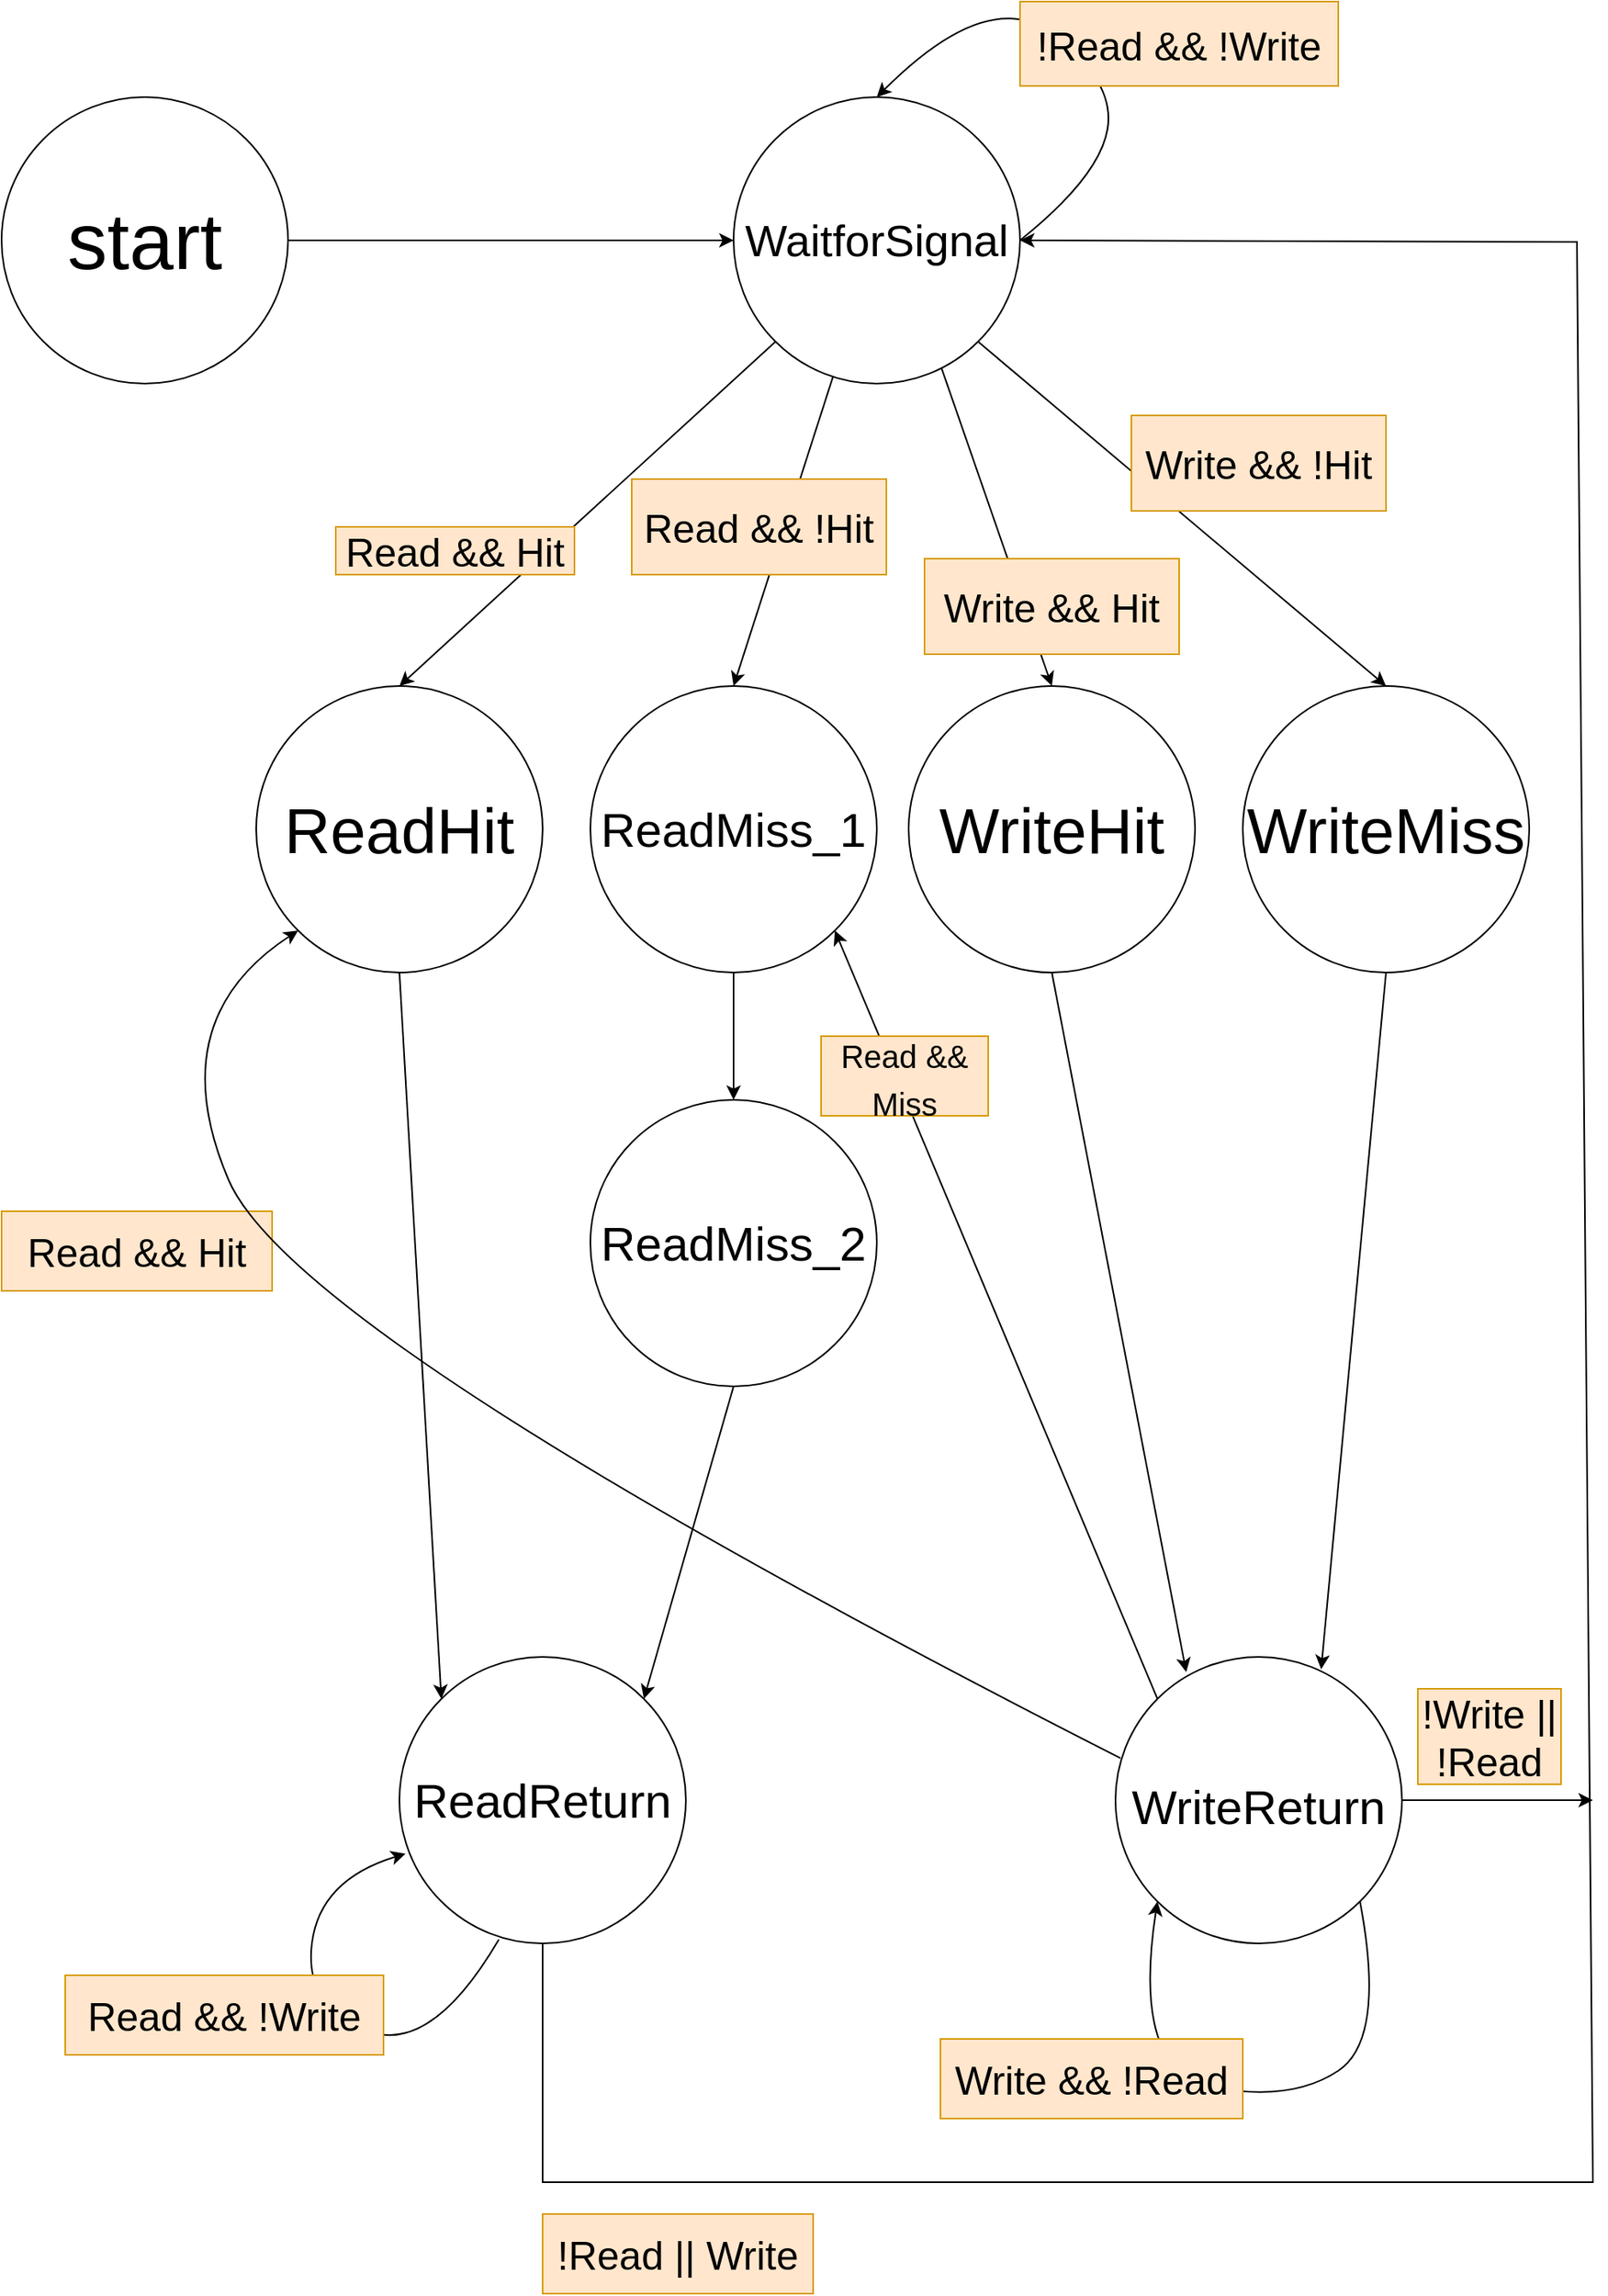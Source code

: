 <mxfile version="10.7.1" type="device"><diagram id="45UV3ZFN2gS-dZp7TsJQ" name="第 1 页"><mxGraphModel dx="3367" dy="2110" grid="1" gridSize="10" guides="1" tooltips="1" connect="1" arrows="1" fold="1" page="1" pageScale="1" pageWidth="4681" pageHeight="3300" math="0" shadow="0"><root><mxCell id="0"/><mxCell id="1" parent="0"/><mxCell id="IOW5WWryKvBe7l_PgiOM-1" value="&lt;font style=&quot;font-size: 50px&quot;&gt;start&lt;/font&gt;" style="ellipse;whiteSpace=wrap;html=1;aspect=fixed;" parent="1" vertex="1"><mxGeometry x="820" y="480" width="180" height="180" as="geometry"/></mxCell><mxCell id="IOW5WWryKvBe7l_PgiOM-3" value="&lt;font style=&quot;font-size: 28px;&quot;&gt;WaitforSignal&lt;/font&gt;" style="ellipse;whiteSpace=wrap;html=1;aspect=fixed;fontSize=28;" parent="1" vertex="1"><mxGeometry x="1280" y="480" width="180" height="180" as="geometry"/></mxCell><mxCell id="IOW5WWryKvBe7l_PgiOM-4" value="&lt;font style=&quot;font-size: 40px&quot;&gt;ReadHit&lt;/font&gt;" style="ellipse;whiteSpace=wrap;html=1;aspect=fixed;" parent="1" vertex="1"><mxGeometry x="980" y="850" width="180" height="180" as="geometry"/></mxCell><mxCell id="IOW5WWryKvBe7l_PgiOM-5" value="&lt;font style=&quot;font-size: 30px&quot;&gt;ReadMiss_1&lt;/font&gt;" style="ellipse;whiteSpace=wrap;html=1;aspect=fixed;" parent="1" vertex="1"><mxGeometry x="1190" y="850" width="180" height="180" as="geometry"/></mxCell><mxCell id="IOW5WWryKvBe7l_PgiOM-6" value="&lt;font style=&quot;font-size: 40px&quot;&gt;WriteHit&lt;/font&gt;" style="ellipse;whiteSpace=wrap;html=1;aspect=fixed;" parent="1" vertex="1"><mxGeometry x="1390" y="850" width="180" height="180" as="geometry"/></mxCell><mxCell id="IOW5WWryKvBe7l_PgiOM-7" value="&lt;span style=&quot;font-size: 40px&quot;&gt;WriteMiss&lt;/span&gt;" style="ellipse;whiteSpace=wrap;html=1;aspect=fixed;" parent="1" vertex="1"><mxGeometry x="1600" y="850" width="180" height="180" as="geometry"/></mxCell><mxCell id="IOW5WWryKvBe7l_PgiOM-8" value="&lt;font style=&quot;font-size: 30px&quot;&gt;ReadMiss_2&lt;/font&gt;" style="ellipse;whiteSpace=wrap;html=1;aspect=fixed;" parent="1" vertex="1"><mxGeometry x="1190" y="1110" width="180" height="180" as="geometry"/></mxCell><mxCell id="IOW5WWryKvBe7l_PgiOM-9" value="" style="endArrow=classic;html=1;entryX=0;entryY=0.5;entryDx=0;entryDy=0;exitX=1;exitY=0.5;exitDx=0;exitDy=0;" parent="1" source="IOW5WWryKvBe7l_PgiOM-1" target="IOW5WWryKvBe7l_PgiOM-3" edge="1"><mxGeometry width="50" height="50" relative="1" as="geometry"><mxPoint x="890" y="1330" as="sourcePoint"/><mxPoint x="940" y="1280" as="targetPoint"/></mxGeometry></mxCell><mxCell id="IOW5WWryKvBe7l_PgiOM-10" value="" style="endArrow=classic;html=1;fontSize=28;entryX=0.5;entryY=0;entryDx=0;entryDy=0;exitX=0;exitY=1;exitDx=0;exitDy=0;" parent="1" source="IOW5WWryKvBe7l_PgiOM-3" target="IOW5WWryKvBe7l_PgiOM-4" edge="1"><mxGeometry width="50" height="50" relative="1" as="geometry"><mxPoint x="890" y="1330" as="sourcePoint"/><mxPoint x="940" y="1280" as="targetPoint"/></mxGeometry></mxCell><mxCell id="IOW5WWryKvBe7l_PgiOM-11" value="" style="endArrow=classic;html=1;fontSize=28;entryX=0.5;entryY=0;entryDx=0;entryDy=0;" parent="1" source="IOW5WWryKvBe7l_PgiOM-3" target="IOW5WWryKvBe7l_PgiOM-5" edge="1"><mxGeometry width="50" height="50" relative="1" as="geometry"><mxPoint x="890" y="1330" as="sourcePoint"/><mxPoint x="940" y="1280" as="targetPoint"/></mxGeometry></mxCell><mxCell id="IOW5WWryKvBe7l_PgiOM-12" value="" style="endArrow=classic;html=1;fontSize=28;entryX=0.5;entryY=0;entryDx=0;entryDy=0;exitX=0.726;exitY=0.946;exitDx=0;exitDy=0;exitPerimeter=0;" parent="1" source="IOW5WWryKvBe7l_PgiOM-3" target="IOW5WWryKvBe7l_PgiOM-6" edge="1"><mxGeometry width="50" height="50" relative="1" as="geometry"><mxPoint x="890" y="1330" as="sourcePoint"/><mxPoint x="940" y="1280" as="targetPoint"/></mxGeometry></mxCell><mxCell id="IOW5WWryKvBe7l_PgiOM-13" value="" style="endArrow=classic;html=1;fontSize=28;entryX=0.5;entryY=0;entryDx=0;entryDy=0;exitX=1;exitY=1;exitDx=0;exitDy=0;" parent="1" source="IOW5WWryKvBe7l_PgiOM-3" target="IOW5WWryKvBe7l_PgiOM-7" edge="1"><mxGeometry width="50" height="50" relative="1" as="geometry"><mxPoint x="890" y="1330" as="sourcePoint"/><mxPoint x="940" y="1280" as="targetPoint"/></mxGeometry></mxCell><mxCell id="IOW5WWryKvBe7l_PgiOM-14" value="" style="endArrow=classic;html=1;fontSize=28;entryX=0.5;entryY=0;entryDx=0;entryDy=0;exitX=0.5;exitY=1;exitDx=0;exitDy=0;jumpStyle=arc;jumpSize=10;" parent="1" source="IOW5WWryKvBe7l_PgiOM-5" target="IOW5WWryKvBe7l_PgiOM-8" edge="1"><mxGeometry width="50" height="50" relative="1" as="geometry"><mxPoint x="890" y="1360" as="sourcePoint"/><mxPoint x="940" y="1310" as="targetPoint"/></mxGeometry></mxCell><mxCell id="IOW5WWryKvBe7l_PgiOM-16" value="&lt;font style=&quot;font-size: 30px&quot;&gt;WriteReturn&lt;/font&gt;" style="ellipse;whiteSpace=wrap;html=1;aspect=fixed;fontSize=40;" parent="1" vertex="1"><mxGeometry x="1520" y="1460" width="180" height="180" as="geometry"/></mxCell><mxCell id="IOW5WWryKvBe7l_PgiOM-19" value="" style="endArrow=classic;html=1;fontSize=40;entryX=0.247;entryY=0.053;entryDx=0;entryDy=0;entryPerimeter=0;exitX=0.5;exitY=1;exitDx=0;exitDy=0;" parent="1" source="IOW5WWryKvBe7l_PgiOM-6" target="IOW5WWryKvBe7l_PgiOM-16" edge="1"><mxGeometry width="50" height="50" relative="1" as="geometry"><mxPoint x="890" y="1780" as="sourcePoint"/><mxPoint x="940" y="1730" as="targetPoint"/></mxGeometry></mxCell><mxCell id="IOW5WWryKvBe7l_PgiOM-20" value="" style="endArrow=classic;html=1;fontSize=40;entryX=0.718;entryY=0.043;entryDx=0;entryDy=0;exitX=0.5;exitY=1;exitDx=0;exitDy=0;entryPerimeter=0;" parent="1" source="IOW5WWryKvBe7l_PgiOM-7" target="IOW5WWryKvBe7l_PgiOM-16" edge="1"><mxGeometry width="50" height="50" relative="1" as="geometry"><mxPoint x="890" y="1780" as="sourcePoint"/><mxPoint x="940" y="1730" as="targetPoint"/></mxGeometry></mxCell><mxCell id="IOW5WWryKvBe7l_PgiOM-23" value="" style="endArrow=classic;html=1;fontSize=40;entryX=0;entryY=1;entryDx=0;entryDy=0;exitX=1;exitY=1;exitDx=0;exitDy=0;curved=1;" parent="1" source="IOW5WWryKvBe7l_PgiOM-16" target="IOW5WWryKvBe7l_PgiOM-16" edge="1"><mxGeometry width="50" height="50" relative="1" as="geometry"><mxPoint x="1420" y="1798" as="sourcePoint"/><mxPoint x="870" y="1730" as="targetPoint"/><Array as="points"><mxPoint x="1690" y="1700"/><mxPoint x="1630" y="1740"/><mxPoint x="1530" y="1720"/></Array></mxGeometry></mxCell><mxCell id="IOW5WWryKvBe7l_PgiOM-24" value="" style="endArrow=classic;html=1;fontSize=40;entryX=0.5;entryY=0;entryDx=0;entryDy=0;exitX=1;exitY=0.5;exitDx=0;exitDy=0;strokeColor=#000000;curved=1;" parent="1" source="IOW5WWryKvBe7l_PgiOM-3" target="IOW5WWryKvBe7l_PgiOM-3" edge="1"><mxGeometry width="50" height="50" relative="1" as="geometry"><mxPoint x="1440" y="153.6" as="sourcePoint"/><mxPoint x="870" y="1800" as="targetPoint"/><Array as="points"><mxPoint x="1510" y="530"/><mxPoint x="1520" y="470"/><mxPoint x="1440" y="410"/></Array></mxGeometry></mxCell><mxCell id="IOW5WWryKvBe7l_PgiOM-27" value="Read &amp;amp;&amp;amp; Hit" style="text;html=1;strokeColor=#d79b00;fillColor=#ffe6cc;align=center;verticalAlign=middle;whiteSpace=wrap;rounded=0;fontSize=25;" parent="1" vertex="1"><mxGeometry x="1030" y="750" width="150" height="30" as="geometry"/></mxCell><mxCell id="IOW5WWryKvBe7l_PgiOM-29" value="Read &amp;amp;&amp;amp; !Hit" style="text;html=1;strokeColor=#d79b00;fillColor=#ffe6cc;align=center;verticalAlign=middle;whiteSpace=wrap;rounded=0;fontSize=25;" parent="1" vertex="1"><mxGeometry x="1216" y="720" width="160" height="60" as="geometry"/></mxCell><mxCell id="IOW5WWryKvBe7l_PgiOM-31" value="Write &amp;amp;&amp;amp; Hit" style="text;html=1;strokeColor=#d79b00;fillColor=#ffe6cc;align=center;verticalAlign=middle;whiteSpace=wrap;rounded=0;fontSize=25;" parent="1" vertex="1"><mxGeometry x="1400" y="770" width="160" height="60" as="geometry"/></mxCell><mxCell id="IOW5WWryKvBe7l_PgiOM-32" value="Write &amp;amp;&amp;amp; !Hit" style="text;html=1;strokeColor=#d79b00;fillColor=#ffe6cc;align=center;verticalAlign=middle;whiteSpace=wrap;rounded=0;fontSize=25;" parent="1" vertex="1"><mxGeometry x="1530" y="680" width="160" height="60" as="geometry"/></mxCell><mxCell id="IOW5WWryKvBe7l_PgiOM-33" value="Write &amp;amp;&amp;amp; !Read" style="text;html=1;strokeColor=#d79b00;fillColor=#ffe6cc;align=center;verticalAlign=middle;whiteSpace=wrap;rounded=0;fontSize=25;" parent="1" vertex="1"><mxGeometry x="1410" y="1700" width="190" height="50" as="geometry"/></mxCell><mxCell id="IOW5WWryKvBe7l_PgiOM-34" value="!Read &amp;amp;&amp;amp; !Write" style="text;html=1;strokeColor=#d79b00;fillColor=#ffe6cc;align=center;verticalAlign=middle;whiteSpace=wrap;rounded=0;fontSize=25;" parent="1" vertex="1"><mxGeometry x="1460" y="420" width="200" height="53" as="geometry"/></mxCell><mxCell id="bkEeINQ6qO6r-I5LVu3h-5" value="&lt;font style=&quot;font-size: 30px&quot;&gt;ReadReturn&lt;/font&gt;" style="ellipse;whiteSpace=wrap;html=1;aspect=fixed;" parent="1" vertex="1"><mxGeometry x="1070" y="1460" width="180" height="180" as="geometry"/></mxCell><mxCell id="bkEeINQ6qO6r-I5LVu3h-6" value="" style="endArrow=classic;html=1;entryX=0;entryY=0;entryDx=0;entryDy=0;exitX=0.5;exitY=1;exitDx=0;exitDy=0;" parent="1" source="IOW5WWryKvBe7l_PgiOM-4" target="bkEeINQ6qO6r-I5LVu3h-5" edge="1"><mxGeometry width="50" height="50" relative="1" as="geometry"><mxPoint x="820" y="1820" as="sourcePoint"/><mxPoint x="870" y="1770" as="targetPoint"/></mxGeometry></mxCell><mxCell id="bkEeINQ6qO6r-I5LVu3h-7" value="" style="endArrow=classic;html=1;entryX=1;entryY=0;entryDx=0;entryDy=0;exitX=0.5;exitY=1;exitDx=0;exitDy=0;" parent="1" source="IOW5WWryKvBe7l_PgiOM-8" target="bkEeINQ6qO6r-I5LVu3h-5" edge="1"><mxGeometry width="50" height="50" relative="1" as="geometry"><mxPoint x="820" y="1820" as="sourcePoint"/><mxPoint x="870" y="1770" as="targetPoint"/></mxGeometry></mxCell><mxCell id="bkEeINQ6qO6r-I5LVu3h-8" value="" style="endArrow=classic;html=1;exitX=0.5;exitY=1;exitDx=0;exitDy=0;rounded=0;entryX=1;entryY=0.5;entryDx=0;entryDy=0;" parent="1" source="bkEeINQ6qO6r-I5LVu3h-5" edge="1" target="IOW5WWryKvBe7l_PgiOM-3"><mxGeometry width="50" height="50" relative="1" as="geometry"><mxPoint x="820" y="1820" as="sourcePoint"/><mxPoint x="1820" y="1550" as="targetPoint"/><Array as="points"><mxPoint x="1160" y="1790"/><mxPoint x="1820" y="1790"/><mxPoint x="1810" y="571"/></Array></mxGeometry></mxCell><mxCell id="bkEeINQ6qO6r-I5LVu3h-9" value="" style="endArrow=classic;html=1;fontSize=40;exitX=1;exitY=1;exitDx=0;exitDy=0;curved=1;entryX=0.021;entryY=0.687;entryDx=0;entryDy=0;entryPerimeter=0;" parent="1" target="bkEeINQ6qO6r-I5LVu3h-5" edge="1"><mxGeometry width="50" height="50" relative="1" as="geometry"><mxPoint x="1132.5" y="1637.5" as="sourcePoint"/><mxPoint x="1080" y="1580" as="targetPoint"/><Array as="points"><mxPoint x="1090" y="1710"/><mxPoint x="1010" y="1680"/><mxPoint x="1020" y="1600"/></Array></mxGeometry></mxCell><mxCell id="bkEeINQ6qO6r-I5LVu3h-10" value="Read &amp;amp;&amp;amp; !Write" style="text;html=1;strokeColor=#d79b00;fillColor=#ffe6cc;align=center;verticalAlign=middle;whiteSpace=wrap;rounded=0;fontSize=25;" parent="1" vertex="1"><mxGeometry x="860" y="1660" width="200" height="50" as="geometry"/></mxCell><mxCell id="PQRvZCSSsHZ3Oh52ObDP-2" value="!Read || Write" style="text;html=1;strokeColor=#d79b00;fillColor=#ffe6cc;align=center;verticalAlign=middle;whiteSpace=wrap;rounded=0;fontSize=25;" parent="1" vertex="1"><mxGeometry x="1160" y="1810" width="170" height="50" as="geometry"/></mxCell><mxCell id="PQRvZCSSsHZ3Oh52ObDP-9" value="Read &amp;amp;&amp;amp; Hit" style="text;html=1;strokeColor=#d79b00;fillColor=#ffe6cc;align=center;verticalAlign=middle;whiteSpace=wrap;rounded=0;fontSize=25;" parent="1" vertex="1"><mxGeometry x="820" y="1180" width="170" height="50" as="geometry"/></mxCell><mxCell id="v_w4XeP0OGtBCzAJv3OD-1" value="" style="endArrow=classic;html=1;entryX=0;entryY=1;entryDx=0;entryDy=0;exitX=0.017;exitY=0.353;exitDx=0;exitDy=0;exitPerimeter=0;curved=1;" edge="1" parent="1" source="IOW5WWryKvBe7l_PgiOM-16" target="IOW5WWryKvBe7l_PgiOM-4"><mxGeometry width="50" height="50" relative="1" as="geometry"><mxPoint x="820" y="1930" as="sourcePoint"/><mxPoint x="870" y="1880" as="targetPoint"/><Array as="points"><mxPoint x="1005" y="1260"/><mxPoint x="920" y="1060"/></Array></mxGeometry></mxCell><mxCell id="v_w4XeP0OGtBCzAJv3OD-2" value="" style="endArrow=classic;html=1;entryX=1;entryY=1;entryDx=0;entryDy=0;exitX=0;exitY=0;exitDx=0;exitDy=0;" edge="1" parent="1" source="IOW5WWryKvBe7l_PgiOM-16" target="IOW5WWryKvBe7l_PgiOM-5"><mxGeometry width="50" height="50" relative="1" as="geometry"><mxPoint x="820" y="1930" as="sourcePoint"/><mxPoint x="870" y="1880" as="targetPoint"/></mxGeometry></mxCell><mxCell id="v_w4XeP0OGtBCzAJv3OD-3" value="&lt;font style=&quot;font-size: 20px&quot;&gt;Read &amp;amp;&amp;amp; Miss&lt;/font&gt;" style="text;html=1;strokeColor=#d79b00;fillColor=#ffe6cc;align=center;verticalAlign=middle;whiteSpace=wrap;rounded=0;fontSize=25;" vertex="1" parent="1"><mxGeometry x="1335" y="1070" width="105" height="50" as="geometry"/></mxCell><mxCell id="v_w4XeP0OGtBCzAJv3OD-5" value="!Write || !Read" style="text;html=1;strokeColor=#d79b00;fillColor=#ffe6cc;align=center;verticalAlign=middle;whiteSpace=wrap;rounded=0;fontSize=25;" vertex="1" parent="1"><mxGeometry x="1710" y="1480" width="90" height="60" as="geometry"/></mxCell><mxCell id="v_w4XeP0OGtBCzAJv3OD-6" value="" style="endArrow=classic;html=1;" edge="1" parent="1" source="IOW5WWryKvBe7l_PgiOM-16"><mxGeometry width="50" height="50" relative="1" as="geometry"><mxPoint x="820" y="1930" as="sourcePoint"/><mxPoint x="1820" y="1550" as="targetPoint"/></mxGeometry></mxCell></root></mxGraphModel></diagram></mxfile>